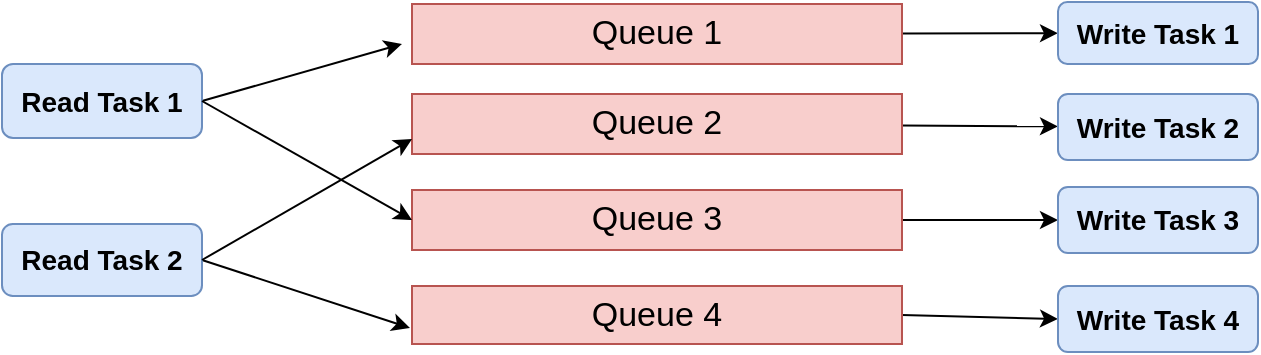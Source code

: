 <mxfile>
    <diagram id="_BjMg4p5x31hL4Gv-87s" name="第 1 页">
        <mxGraphModel dx="1259" dy="615" grid="0" gridSize="10" guides="1" tooltips="1" connect="1" arrows="1" fold="1" page="1" pageScale="1" pageWidth="900" pageHeight="900" background="none" math="0" shadow="0">
            <root>
                <mxCell id="0"/>
                <mxCell id="1" parent="0"/>
                <mxCell id="13" style="edgeStyle=none;html=1;exitX=1;exitY=0.5;exitDx=0;exitDy=0;fontSize=17;" parent="1" source="7" edge="1">
                    <mxGeometry relative="1" as="geometry">
                        <mxPoint x="260" y="150" as="targetPoint"/>
                    </mxGeometry>
                </mxCell>
                <mxCell id="7" value="&lt;font style=&quot;font-size: 14px&quot;&gt;Read Task 1&lt;/font&gt;" style="rounded=1;whiteSpace=wrap;html=1;fillColor=#dae8fc;strokeColor=#6c8ebf;fontStyle=1" parent="1" vertex="1">
                    <mxGeometry x="60" y="160" width="100" height="37" as="geometry"/>
                </mxCell>
                <mxCell id="18" style="edgeStyle=none;html=1;exitX=1;exitY=0.5;exitDx=0;exitDy=0;fontSize=17;" parent="1" source="8" edge="1">
                    <mxGeometry relative="1" as="geometry">
                        <mxPoint x="264" y="292" as="targetPoint"/>
                    </mxGeometry>
                </mxCell>
                <mxCell id="8" value="&lt;font style=&quot;font-size: 14px&quot;&gt;&lt;font style=&quot;font-size: 14px&quot;&gt;Read Tas&lt;/font&gt;&lt;font style=&quot;font-size: 14px&quot;&gt;k 2&lt;/font&gt;&lt;/font&gt;" style="rounded=1;whiteSpace=wrap;html=1;fillColor=#dae8fc;strokeColor=#6c8ebf;fontStyle=1" parent="1" vertex="1">
                    <mxGeometry x="60" y="240" width="100" height="36" as="geometry"/>
                </mxCell>
                <mxCell id="23" value="" style="edgeStyle=none;html=1;fontSize=14;" parent="1" source="9" target="20" edge="1">
                    <mxGeometry relative="1" as="geometry"/>
                </mxCell>
                <mxCell id="9" value="Queue 1" style="rounded=0;whiteSpace=wrap;html=1;fontSize=17;fillColor=#f8cecc;strokeColor=#b85450;" parent="1" vertex="1">
                    <mxGeometry x="265" y="130" width="245" height="30" as="geometry"/>
                </mxCell>
                <mxCell id="24" value="" style="edgeStyle=none;html=1;fontSize=14;" parent="1" source="10" target="21" edge="1">
                    <mxGeometry relative="1" as="geometry"/>
                </mxCell>
                <mxCell id="10" value="Queue 2" style="rounded=0;whiteSpace=wrap;html=1;fontSize=17;fillColor=#f8cecc;strokeColor=#b85450;" parent="1" vertex="1">
                    <mxGeometry x="265" y="175" width="245" height="30" as="geometry"/>
                </mxCell>
                <mxCell id="25" value="" style="edgeStyle=none;html=1;fontSize=14;entryX=0;entryY=0.5;entryDx=0;entryDy=0;" parent="1" source="11" target="28" edge="1">
                    <mxGeometry relative="1" as="geometry">
                        <mxPoint x="600" y="284.143" as="targetPoint"/>
                    </mxGeometry>
                </mxCell>
                <mxCell id="11" value="Queue 3" style="rounded=0;whiteSpace=wrap;html=1;fontSize=17;fillColor=#f8cecc;strokeColor=#b85450;" parent="1" vertex="1">
                    <mxGeometry x="265" y="223" width="245" height="30" as="geometry"/>
                </mxCell>
                <mxCell id="14" style="edgeStyle=none;html=1;exitX=1;exitY=0.5;exitDx=0;exitDy=0;fontSize=17;entryX=0;entryY=0.5;entryDx=0;entryDy=0;" parent="1" source="7" target="11" edge="1">
                    <mxGeometry relative="1" as="geometry">
                        <mxPoint x="270" y="160" as="targetPoint"/>
                        <mxPoint x="180" y="195" as="sourcePoint"/>
                    </mxGeometry>
                </mxCell>
                <mxCell id="17" style="edgeStyle=none;html=1;exitX=1;exitY=0.5;exitDx=0;exitDy=0;entryX=0;entryY=0.75;entryDx=0;entryDy=0;fontSize=17;" parent="1" source="8" target="10" edge="1">
                    <mxGeometry relative="1" as="geometry">
                        <mxPoint x="180" y="285" as="sourcePoint"/>
                        <mxPoint x="275" y="162.5" as="targetPoint"/>
                    </mxGeometry>
                </mxCell>
                <mxCell id="20" value="&lt;font style=&quot;font-size: 14px&quot;&gt;&lt;font style=&quot;font-size: 14px&quot;&gt;Write Tas&lt;/font&gt;&lt;font style=&quot;font-size: 14px&quot;&gt;k 1&lt;/font&gt;&lt;/font&gt;" style="rounded=1;whiteSpace=wrap;html=1;fillColor=#dae8fc;strokeColor=#6c8ebf;fontStyle=1" parent="1" vertex="1">
                    <mxGeometry x="588" y="129" width="100" height="31" as="geometry"/>
                </mxCell>
                <mxCell id="21" value="&lt;font style=&quot;font-size: 14px&quot;&gt;&lt;font style=&quot;font-size: 14px&quot;&gt;Write Tas&lt;/font&gt;&lt;font style=&quot;font-size: 14px&quot;&gt;k 2&lt;/font&gt;&lt;/font&gt;" style="rounded=1;whiteSpace=wrap;html=1;fillColor=#dae8fc;strokeColor=#6c8ebf;fontStyle=1" parent="1" vertex="1">
                    <mxGeometry x="588" y="175" width="100" height="33" as="geometry"/>
                </mxCell>
                <mxCell id="30" style="edgeStyle=none;html=1;exitX=1;exitY=0.5;exitDx=0;exitDy=0;entryX=0;entryY=0.5;entryDx=0;entryDy=0;" parent="1" source="26" target="29" edge="1">
                    <mxGeometry relative="1" as="geometry"/>
                </mxCell>
                <mxCell id="26" value="Queue 4" style="rounded=0;whiteSpace=wrap;html=1;fontSize=17;fillColor=#f8cecc;strokeColor=#b85450;" parent="1" vertex="1">
                    <mxGeometry x="265" y="271" width="245" height="29" as="geometry"/>
                </mxCell>
                <mxCell id="28" value="&lt;font style=&quot;font-size: 14px&quot;&gt;&lt;font style=&quot;font-size: 14px&quot;&gt;Write Tas&lt;/font&gt;&lt;font style=&quot;font-size: 14px&quot;&gt;k 3&lt;/font&gt;&lt;/font&gt;" style="rounded=1;whiteSpace=wrap;html=1;fillColor=#dae8fc;strokeColor=#6c8ebf;fontStyle=1" parent="1" vertex="1">
                    <mxGeometry x="588" y="221.5" width="100" height="33" as="geometry"/>
                </mxCell>
                <mxCell id="29" value="&lt;font style=&quot;font-size: 14px&quot;&gt;&lt;font style=&quot;font-size: 14px&quot;&gt;Write Tas&lt;/font&gt;&lt;font style=&quot;font-size: 14px&quot;&gt;k 4&lt;/font&gt;&lt;/font&gt;" style="rounded=1;whiteSpace=wrap;html=1;fillColor=#dae8fc;strokeColor=#6c8ebf;fontStyle=1" parent="1" vertex="1">
                    <mxGeometry x="588" y="271" width="100" height="33" as="geometry"/>
                </mxCell>
            </root>
        </mxGraphModel>
    </diagram>
</mxfile>
